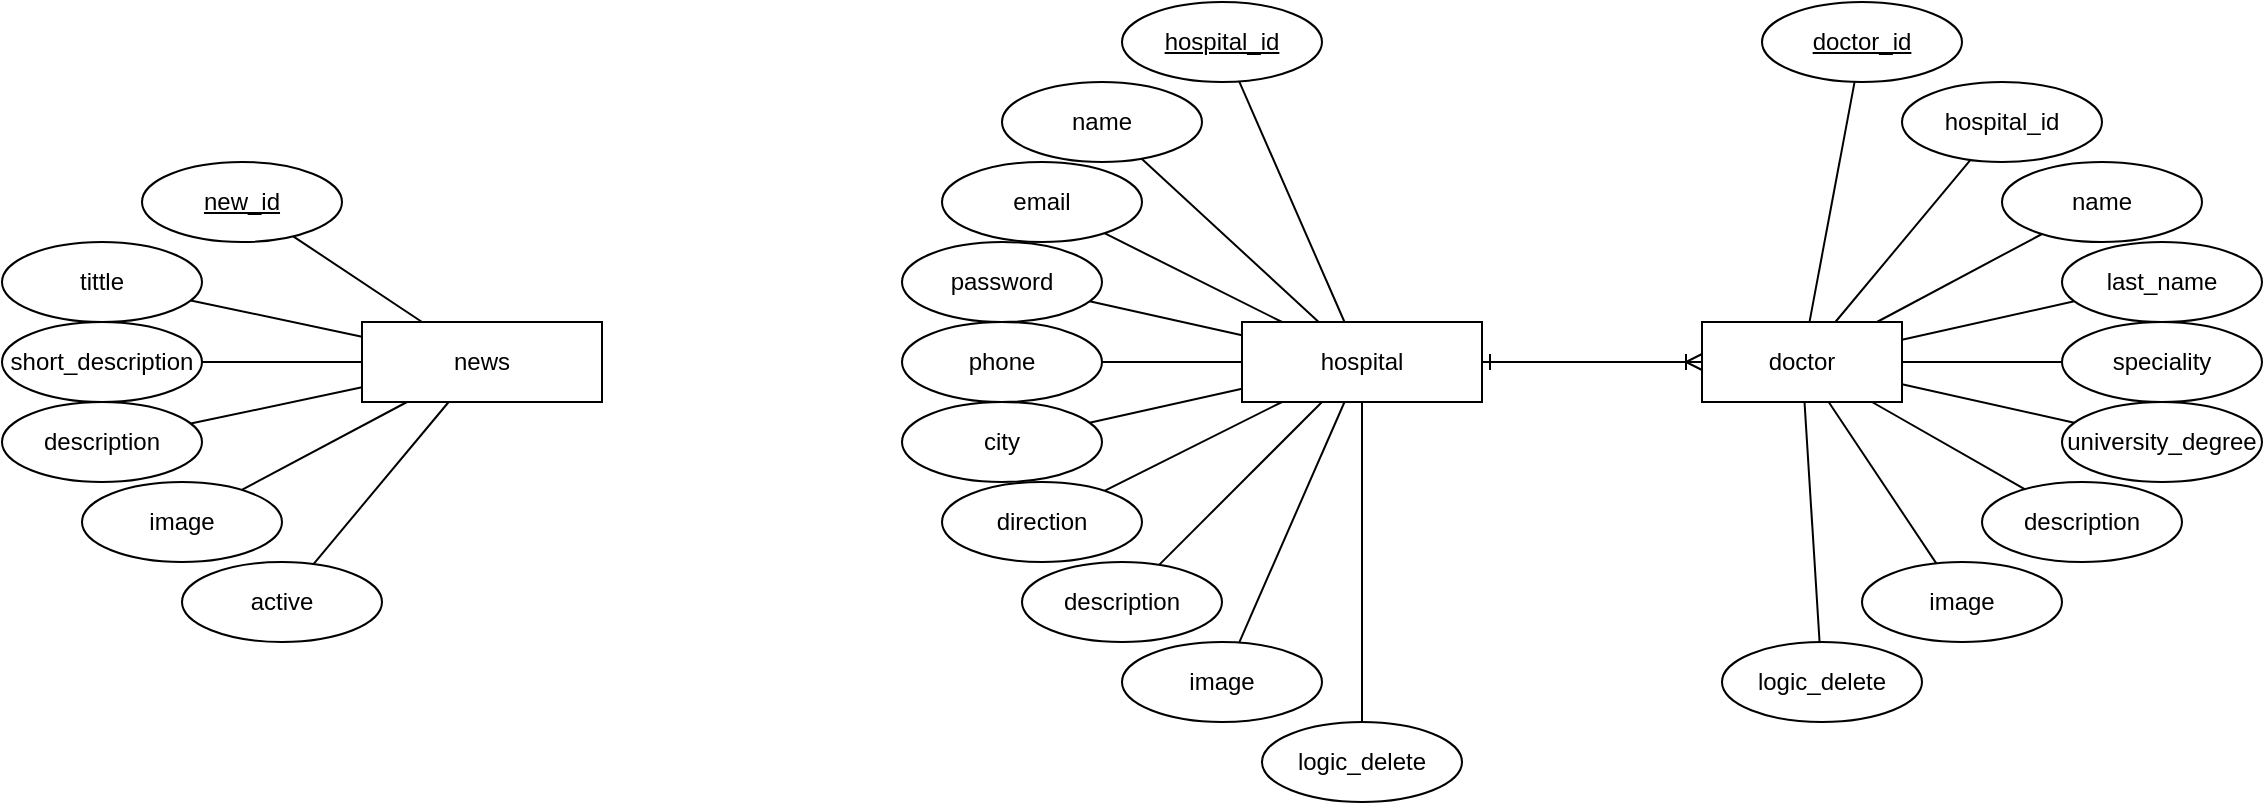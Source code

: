 <mxfile version="26.0.10">
  <diagram name="Página-1" id="dx8DmzmRuRMdMXZH5pXV">
    <mxGraphModel dx="1850" dy="922" grid="1" gridSize="10" guides="1" tooltips="1" connect="1" arrows="1" fold="1" page="0" pageScale="1" pageWidth="827" pageHeight="1169" math="0" shadow="0">
      <root>
        <mxCell id="0" />
        <mxCell id="1" parent="0" />
        <mxCell id="AySGl4q65i81pyB-RRSA-20" style="edgeStyle=none;curved=1;rounded=0;orthogonalLoop=1;jettySize=auto;html=1;entryX=0;entryY=0.5;entryDx=0;entryDy=0;fontSize=12;strokeColor=default;endArrow=ERoneToMany;endFill=0;startArrow=ERone;startFill=0;" parent="1" source="AySGl4q65i81pyB-RRSA-1" target="AySGl4q65i81pyB-RRSA-13" edge="1">
          <mxGeometry relative="1" as="geometry" />
        </mxCell>
        <mxCell id="AySGl4q65i81pyB-RRSA-1" value="hospital" style="whiteSpace=wrap;html=1;align=center;" parent="1" vertex="1">
          <mxGeometry x="-170" y="-240" width="120" height="40" as="geometry" />
        </mxCell>
        <mxCell id="AySGl4q65i81pyB-RRSA-21" style="edgeStyle=none;curved=1;rounded=0;orthogonalLoop=1;jettySize=auto;html=1;fontSize=12;startSize=8;endSize=8;endArrow=none;startFill=0;" parent="1" source="AySGl4q65i81pyB-RRSA-2" target="AySGl4q65i81pyB-RRSA-1" edge="1">
          <mxGeometry relative="1" as="geometry" />
        </mxCell>
        <mxCell id="AySGl4q65i81pyB-RRSA-2" value="hospital_id" style="ellipse;whiteSpace=wrap;html=1;align=center;fontStyle=4;" parent="1" vertex="1">
          <mxGeometry x="-230" y="-400" width="100" height="40" as="geometry" />
        </mxCell>
        <mxCell id="AySGl4q65i81pyB-RRSA-23" style="edgeStyle=none;shape=connector;curved=1;rounded=0;orthogonalLoop=1;jettySize=auto;html=1;strokeColor=default;align=center;verticalAlign=middle;fontFamily=Helvetica;fontSize=12;fontColor=default;labelBackgroundColor=default;startFill=0;startSize=8;endArrow=none;endSize=8;" parent="1" source="AySGl4q65i81pyB-RRSA-3" target="AySGl4q65i81pyB-RRSA-1" edge="1">
          <mxGeometry relative="1" as="geometry" />
        </mxCell>
        <mxCell id="AySGl4q65i81pyB-RRSA-3" value="name" style="ellipse;whiteSpace=wrap;html=1;align=center;" parent="1" vertex="1">
          <mxGeometry x="-290" y="-360" width="100" height="40" as="geometry" />
        </mxCell>
        <mxCell id="AySGl4q65i81pyB-RRSA-24" style="edgeStyle=none;shape=connector;curved=1;rounded=0;orthogonalLoop=1;jettySize=auto;html=1;strokeColor=default;align=center;verticalAlign=middle;fontFamily=Helvetica;fontSize=12;fontColor=default;labelBackgroundColor=default;startFill=0;startSize=8;endArrow=none;endSize=8;" parent="1" source="AySGl4q65i81pyB-RRSA-4" target="AySGl4q65i81pyB-RRSA-1" edge="1">
          <mxGeometry relative="1" as="geometry" />
        </mxCell>
        <mxCell id="AySGl4q65i81pyB-RRSA-4" value="email" style="ellipse;whiteSpace=wrap;html=1;align=center;" parent="1" vertex="1">
          <mxGeometry x="-320" y="-320" width="100" height="40" as="geometry" />
        </mxCell>
        <mxCell id="AySGl4q65i81pyB-RRSA-25" style="edgeStyle=none;shape=connector;curved=1;rounded=0;orthogonalLoop=1;jettySize=auto;html=1;strokeColor=default;align=center;verticalAlign=middle;fontFamily=Helvetica;fontSize=12;fontColor=default;labelBackgroundColor=default;startFill=0;startSize=8;endArrow=none;endSize=8;" parent="1" source="AySGl4q65i81pyB-RRSA-5" target="AySGl4q65i81pyB-RRSA-1" edge="1">
          <mxGeometry relative="1" as="geometry" />
        </mxCell>
        <mxCell id="AySGl4q65i81pyB-RRSA-5" value="password" style="ellipse;whiteSpace=wrap;html=1;align=center;" parent="1" vertex="1">
          <mxGeometry x="-340" y="-280" width="100" height="40" as="geometry" />
        </mxCell>
        <mxCell id="AySGl4q65i81pyB-RRSA-27" style="edgeStyle=none;shape=connector;curved=1;rounded=0;orthogonalLoop=1;jettySize=auto;html=1;strokeColor=default;align=center;verticalAlign=middle;fontFamily=Helvetica;fontSize=12;fontColor=default;labelBackgroundColor=default;startFill=0;startSize=8;endArrow=none;endSize=8;" parent="1" source="AySGl4q65i81pyB-RRSA-6" target="AySGl4q65i81pyB-RRSA-1" edge="1">
          <mxGeometry relative="1" as="geometry" />
        </mxCell>
        <mxCell id="AySGl4q65i81pyB-RRSA-6" value="city" style="ellipse;whiteSpace=wrap;html=1;align=center;" parent="1" vertex="1">
          <mxGeometry x="-340" y="-200" width="100" height="40" as="geometry" />
        </mxCell>
        <mxCell id="AySGl4q65i81pyB-RRSA-28" style="edgeStyle=none;shape=connector;curved=1;rounded=0;orthogonalLoop=1;jettySize=auto;html=1;strokeColor=default;align=center;verticalAlign=middle;fontFamily=Helvetica;fontSize=12;fontColor=default;labelBackgroundColor=default;startFill=0;startSize=8;endArrow=none;endSize=8;" parent="1" source="AySGl4q65i81pyB-RRSA-7" target="AySGl4q65i81pyB-RRSA-1" edge="1">
          <mxGeometry relative="1" as="geometry" />
        </mxCell>
        <mxCell id="AySGl4q65i81pyB-RRSA-7" value="direction" style="ellipse;whiteSpace=wrap;html=1;align=center;" parent="1" vertex="1">
          <mxGeometry x="-320" y="-160" width="100" height="40" as="geometry" />
        </mxCell>
        <mxCell id="AySGl4q65i81pyB-RRSA-26" style="edgeStyle=none;shape=connector;curved=1;rounded=0;orthogonalLoop=1;jettySize=auto;html=1;strokeColor=default;align=center;verticalAlign=middle;fontFamily=Helvetica;fontSize=12;fontColor=default;labelBackgroundColor=default;startFill=0;startSize=8;endArrow=none;endSize=8;" parent="1" source="AySGl4q65i81pyB-RRSA-8" target="AySGl4q65i81pyB-RRSA-1" edge="1">
          <mxGeometry relative="1" as="geometry" />
        </mxCell>
        <mxCell id="AySGl4q65i81pyB-RRSA-8" value="phone" style="ellipse;whiteSpace=wrap;html=1;align=center;" parent="1" vertex="1">
          <mxGeometry x="-340" y="-240" width="100" height="40" as="geometry" />
        </mxCell>
        <mxCell id="AySGl4q65i81pyB-RRSA-29" style="edgeStyle=none;shape=connector;curved=1;rounded=0;orthogonalLoop=1;jettySize=auto;html=1;strokeColor=default;align=center;verticalAlign=middle;fontFamily=Helvetica;fontSize=12;fontColor=default;labelBackgroundColor=default;startFill=0;startSize=8;endArrow=none;endSize=8;" parent="1" source="AySGl4q65i81pyB-RRSA-9" target="AySGl4q65i81pyB-RRSA-1" edge="1">
          <mxGeometry relative="1" as="geometry" />
        </mxCell>
        <mxCell id="AySGl4q65i81pyB-RRSA-9" value="description" style="ellipse;whiteSpace=wrap;html=1;align=center;" parent="1" vertex="1">
          <mxGeometry x="-280" y="-120" width="100" height="40" as="geometry" />
        </mxCell>
        <mxCell id="AySGl4q65i81pyB-RRSA-30" style="edgeStyle=none;shape=connector;curved=1;rounded=0;orthogonalLoop=1;jettySize=auto;html=1;strokeColor=default;align=center;verticalAlign=middle;fontFamily=Helvetica;fontSize=12;fontColor=default;labelBackgroundColor=default;startFill=0;startSize=8;endArrow=none;endSize=8;" parent="1" source="AySGl4q65i81pyB-RRSA-10" target="AySGl4q65i81pyB-RRSA-1" edge="1">
          <mxGeometry relative="1" as="geometry" />
        </mxCell>
        <mxCell id="AySGl4q65i81pyB-RRSA-10" value="image" style="ellipse;whiteSpace=wrap;html=1;align=center;" parent="1" vertex="1">
          <mxGeometry x="-230" y="-80" width="100" height="40" as="geometry" />
        </mxCell>
        <mxCell id="AySGl4q65i81pyB-RRSA-13" value="doctor" style="whiteSpace=wrap;html=1;align=center;" parent="1" vertex="1">
          <mxGeometry x="60" y="-240" width="100" height="40" as="geometry" />
        </mxCell>
        <mxCell id="AySGl4q65i81pyB-RRSA-32" style="edgeStyle=none;shape=connector;curved=1;rounded=0;orthogonalLoop=1;jettySize=auto;html=1;strokeColor=default;align=center;verticalAlign=middle;fontFamily=Helvetica;fontSize=12;fontColor=default;labelBackgroundColor=default;startFill=0;startSize=8;endArrow=none;endSize=8;" parent="1" source="AySGl4q65i81pyB-RRSA-14" target="AySGl4q65i81pyB-RRSA-13" edge="1">
          <mxGeometry relative="1" as="geometry" />
        </mxCell>
        <mxCell id="AySGl4q65i81pyB-RRSA-14" value="name" style="ellipse;whiteSpace=wrap;html=1;align=center;" parent="1" vertex="1">
          <mxGeometry x="210" y="-320" width="100" height="40" as="geometry" />
        </mxCell>
        <mxCell id="AySGl4q65i81pyB-RRSA-33" style="edgeStyle=none;shape=connector;curved=1;rounded=0;orthogonalLoop=1;jettySize=auto;html=1;strokeColor=default;align=center;verticalAlign=middle;fontFamily=Helvetica;fontSize=12;fontColor=default;labelBackgroundColor=default;startFill=0;startSize=8;endArrow=none;endSize=8;" parent="1" source="AySGl4q65i81pyB-RRSA-15" target="AySGl4q65i81pyB-RRSA-13" edge="1">
          <mxGeometry relative="1" as="geometry" />
        </mxCell>
        <mxCell id="AySGl4q65i81pyB-RRSA-15" value="speciality" style="ellipse;whiteSpace=wrap;html=1;align=center;" parent="1" vertex="1">
          <mxGeometry x="240" y="-240" width="100" height="40" as="geometry" />
        </mxCell>
        <mxCell id="AySGl4q65i81pyB-RRSA-34" style="edgeStyle=none;shape=connector;curved=1;rounded=0;orthogonalLoop=1;jettySize=auto;html=1;strokeColor=default;align=center;verticalAlign=middle;fontFamily=Helvetica;fontSize=12;fontColor=default;labelBackgroundColor=default;startFill=0;startSize=8;endArrow=none;endSize=8;" parent="1" source="AySGl4q65i81pyB-RRSA-16" target="AySGl4q65i81pyB-RRSA-13" edge="1">
          <mxGeometry relative="1" as="geometry" />
        </mxCell>
        <mxCell id="AySGl4q65i81pyB-RRSA-16" value="university_degree" style="ellipse;whiteSpace=wrap;html=1;align=center;" parent="1" vertex="1">
          <mxGeometry x="240" y="-200" width="100" height="40" as="geometry" />
        </mxCell>
        <mxCell id="AySGl4q65i81pyB-RRSA-35" style="edgeStyle=none;shape=connector;curved=1;rounded=0;orthogonalLoop=1;jettySize=auto;html=1;strokeColor=default;align=center;verticalAlign=middle;fontFamily=Helvetica;fontSize=12;fontColor=default;labelBackgroundColor=default;startFill=0;startSize=8;endArrow=none;endSize=8;" parent="1" source="AySGl4q65i81pyB-RRSA-17" target="AySGl4q65i81pyB-RRSA-13" edge="1">
          <mxGeometry relative="1" as="geometry" />
        </mxCell>
        <mxCell id="AySGl4q65i81pyB-RRSA-17" value="description" style="ellipse;whiteSpace=wrap;html=1;align=center;" parent="1" vertex="1">
          <mxGeometry x="200" y="-160" width="100" height="40" as="geometry" />
        </mxCell>
        <mxCell id="AySGl4q65i81pyB-RRSA-36" style="edgeStyle=none;shape=connector;curved=1;rounded=0;orthogonalLoop=1;jettySize=auto;html=1;strokeColor=default;align=center;verticalAlign=middle;fontFamily=Helvetica;fontSize=12;fontColor=default;labelBackgroundColor=default;startFill=0;startSize=8;endArrow=none;endSize=8;" parent="1" source="AySGl4q65i81pyB-RRSA-18" target="AySGl4q65i81pyB-RRSA-13" edge="1">
          <mxGeometry relative="1" as="geometry" />
        </mxCell>
        <mxCell id="AySGl4q65i81pyB-RRSA-18" value="image" style="ellipse;whiteSpace=wrap;html=1;align=center;" parent="1" vertex="1">
          <mxGeometry x="140" y="-120" width="100" height="40" as="geometry" />
        </mxCell>
        <mxCell id="AySGl4q65i81pyB-RRSA-31" style="edgeStyle=none;shape=connector;curved=1;rounded=0;orthogonalLoop=1;jettySize=auto;html=1;strokeColor=default;align=center;verticalAlign=middle;fontFamily=Helvetica;fontSize=12;fontColor=default;labelBackgroundColor=default;startFill=0;startSize=8;endArrow=none;endSize=8;" parent="1" source="AySGl4q65i81pyB-RRSA-19" target="AySGl4q65i81pyB-RRSA-13" edge="1">
          <mxGeometry relative="1" as="geometry" />
        </mxCell>
        <mxCell id="AySGl4q65i81pyB-RRSA-19" value="doctor_id" style="ellipse;whiteSpace=wrap;html=1;align=center;fontStyle=4;" parent="1" vertex="1">
          <mxGeometry x="90" y="-400" width="100" height="40" as="geometry" />
        </mxCell>
        <mxCell id="AySGl4q65i81pyB-RRSA-38" style="edgeStyle=none;shape=connector;curved=1;rounded=0;orthogonalLoop=1;jettySize=auto;html=1;strokeColor=default;align=center;verticalAlign=middle;fontFamily=Helvetica;fontSize=12;fontColor=default;labelBackgroundColor=default;startFill=0;startSize=8;endArrow=none;endSize=8;" parent="1" target="AySGl4q65i81pyB-RRSA-13" edge="1">
          <mxGeometry relative="1" as="geometry">
            <mxPoint x="194.246" y="-321.019" as="sourcePoint" />
          </mxGeometry>
        </mxCell>
        <mxCell id="AySGl4q65i81pyB-RRSA-40" style="edgeStyle=none;shape=connector;curved=1;rounded=0;orthogonalLoop=1;jettySize=auto;html=1;strokeColor=default;align=center;verticalAlign=middle;fontFamily=Helvetica;fontSize=12;fontColor=default;labelBackgroundColor=default;startFill=0;startSize=8;endArrow=none;endSize=8;" parent="1" source="AySGl4q65i81pyB-RRSA-39" target="AySGl4q65i81pyB-RRSA-13" edge="1">
          <mxGeometry relative="1" as="geometry" />
        </mxCell>
        <mxCell id="AySGl4q65i81pyB-RRSA-39" value="last_name" style="ellipse;whiteSpace=wrap;html=1;align=center;" parent="1" vertex="1">
          <mxGeometry x="240" y="-280" width="100" height="40" as="geometry" />
        </mxCell>
        <mxCell id="AySGl4q65i81pyB-RRSA-41" value="hospital_id" style="ellipse;whiteSpace=wrap;html=1;align=center;" parent="1" vertex="1">
          <mxGeometry x="160" y="-360" width="100" height="40" as="geometry" />
        </mxCell>
        <mxCell id="72tuW98hYVkd9BMMxgTb-5" style="edgeStyle=none;shape=connector;curved=1;rounded=0;orthogonalLoop=1;jettySize=auto;html=1;strokeColor=default;align=center;verticalAlign=middle;fontFamily=Helvetica;fontSize=12;fontColor=default;labelBackgroundColor=default;startFill=0;startSize=8;endArrow=none;endSize=8;" parent="1" source="72tuW98hYVkd9BMMxgTb-1" target="AySGl4q65i81pyB-RRSA-13" edge="1">
          <mxGeometry relative="1" as="geometry" />
        </mxCell>
        <mxCell id="72tuW98hYVkd9BMMxgTb-1" value="logic_delete" style="ellipse;whiteSpace=wrap;html=1;align=center;" parent="1" vertex="1">
          <mxGeometry x="70" y="-80" width="100" height="40" as="geometry" />
        </mxCell>
        <mxCell id="72tuW98hYVkd9BMMxgTb-4" style="edgeStyle=none;shape=connector;curved=1;rounded=0;orthogonalLoop=1;jettySize=auto;html=1;strokeColor=default;align=center;verticalAlign=middle;fontFamily=Helvetica;fontSize=12;fontColor=default;labelBackgroundColor=default;startFill=0;startSize=8;endArrow=none;endSize=8;" parent="1" source="72tuW98hYVkd9BMMxgTb-2" target="AySGl4q65i81pyB-RRSA-1" edge="1">
          <mxGeometry relative="1" as="geometry" />
        </mxCell>
        <mxCell id="72tuW98hYVkd9BMMxgTb-2" value="logic_delete" style="ellipse;whiteSpace=wrap;html=1;align=center;" parent="1" vertex="1">
          <mxGeometry x="-160" y="-40" width="100" height="40" as="geometry" />
        </mxCell>
        <mxCell id="h28mBbQVr2kqF13XTeg6-1" value="news" style="whiteSpace=wrap;html=1;align=center;" parent="1" vertex="1">
          <mxGeometry x="-610" y="-240" width="120" height="40" as="geometry" />
        </mxCell>
        <mxCell id="h28mBbQVr2kqF13XTeg6-8" style="edgeStyle=none;shape=connector;curved=1;rounded=0;orthogonalLoop=1;jettySize=auto;html=1;strokeColor=default;align=center;verticalAlign=middle;fontFamily=Helvetica;fontSize=12;fontColor=default;labelBackgroundColor=default;startFill=0;startSize=8;endArrow=none;endSize=8;" parent="1" source="h28mBbQVr2kqF13XTeg6-2" target="h28mBbQVr2kqF13XTeg6-1" edge="1">
          <mxGeometry relative="1" as="geometry" />
        </mxCell>
        <mxCell id="h28mBbQVr2kqF13XTeg6-2" value="new_id" style="ellipse;whiteSpace=wrap;html=1;align=center;fontStyle=4;" parent="1" vertex="1">
          <mxGeometry x="-720" y="-320" width="100" height="40" as="geometry" />
        </mxCell>
        <mxCell id="h28mBbQVr2kqF13XTeg6-11" style="edgeStyle=none;shape=connector;curved=1;rounded=0;orthogonalLoop=1;jettySize=auto;html=1;strokeColor=default;align=center;verticalAlign=middle;fontFamily=Helvetica;fontSize=12;fontColor=default;labelBackgroundColor=default;startFill=0;startSize=8;endArrow=none;endSize=8;" parent="1" source="h28mBbQVr2kqF13XTeg6-3" target="h28mBbQVr2kqF13XTeg6-1" edge="1">
          <mxGeometry relative="1" as="geometry" />
        </mxCell>
        <mxCell id="h28mBbQVr2kqF13XTeg6-3" value="description" style="ellipse;whiteSpace=wrap;html=1;align=center;" parent="1" vertex="1">
          <mxGeometry x="-790" y="-200" width="100" height="40" as="geometry" />
        </mxCell>
        <mxCell id="h28mBbQVr2kqF13XTeg6-10" style="edgeStyle=none;shape=connector;curved=1;rounded=0;orthogonalLoop=1;jettySize=auto;html=1;strokeColor=default;align=center;verticalAlign=middle;fontFamily=Helvetica;fontSize=12;fontColor=default;labelBackgroundColor=default;startFill=0;startSize=8;endArrow=none;endSize=8;" parent="1" source="h28mBbQVr2kqF13XTeg6-4" target="h28mBbQVr2kqF13XTeg6-1" edge="1">
          <mxGeometry relative="1" as="geometry" />
        </mxCell>
        <mxCell id="h28mBbQVr2kqF13XTeg6-4" value="short_description" style="ellipse;whiteSpace=wrap;html=1;align=center;" parent="1" vertex="1">
          <mxGeometry x="-790" y="-240" width="100" height="40" as="geometry" />
        </mxCell>
        <mxCell id="h28mBbQVr2kqF13XTeg6-9" style="edgeStyle=none;shape=connector;curved=1;rounded=0;orthogonalLoop=1;jettySize=auto;html=1;strokeColor=default;align=center;verticalAlign=middle;fontFamily=Helvetica;fontSize=12;fontColor=default;labelBackgroundColor=default;startFill=0;startSize=8;endArrow=none;endSize=8;" parent="1" source="h28mBbQVr2kqF13XTeg6-5" target="h28mBbQVr2kqF13XTeg6-1" edge="1">
          <mxGeometry relative="1" as="geometry" />
        </mxCell>
        <mxCell id="h28mBbQVr2kqF13XTeg6-5" value="tittle" style="ellipse;whiteSpace=wrap;html=1;align=center;" parent="1" vertex="1">
          <mxGeometry x="-790" y="-280" width="100" height="40" as="geometry" />
        </mxCell>
        <mxCell id="h28mBbQVr2kqF13XTeg6-12" style="edgeStyle=none;shape=connector;curved=1;rounded=0;orthogonalLoop=1;jettySize=auto;html=1;strokeColor=default;align=center;verticalAlign=middle;fontFamily=Helvetica;fontSize=12;fontColor=default;labelBackgroundColor=default;startFill=0;startSize=8;endArrow=none;endSize=8;" parent="1" source="h28mBbQVr2kqF13XTeg6-6" target="h28mBbQVr2kqF13XTeg6-1" edge="1">
          <mxGeometry relative="1" as="geometry" />
        </mxCell>
        <mxCell id="h28mBbQVr2kqF13XTeg6-6" value="image" style="ellipse;whiteSpace=wrap;html=1;align=center;" parent="1" vertex="1">
          <mxGeometry x="-750" y="-160" width="100" height="40" as="geometry" />
        </mxCell>
        <mxCell id="rKB9gKiMfqf7SyQu38ov-2" style="edgeStyle=none;shape=connector;curved=1;rounded=0;orthogonalLoop=1;jettySize=auto;html=1;strokeColor=default;align=center;verticalAlign=middle;fontFamily=Helvetica;fontSize=12;fontColor=default;labelBackgroundColor=default;startFill=0;startSize=8;endArrow=none;endSize=8;" parent="1" source="rKB9gKiMfqf7SyQu38ov-1" target="h28mBbQVr2kqF13XTeg6-1" edge="1">
          <mxGeometry relative="1" as="geometry" />
        </mxCell>
        <mxCell id="rKB9gKiMfqf7SyQu38ov-1" value="active" style="ellipse;whiteSpace=wrap;html=1;align=center;" parent="1" vertex="1">
          <mxGeometry x="-700" y="-120" width="100" height="40" as="geometry" />
        </mxCell>
      </root>
    </mxGraphModel>
  </diagram>
</mxfile>
